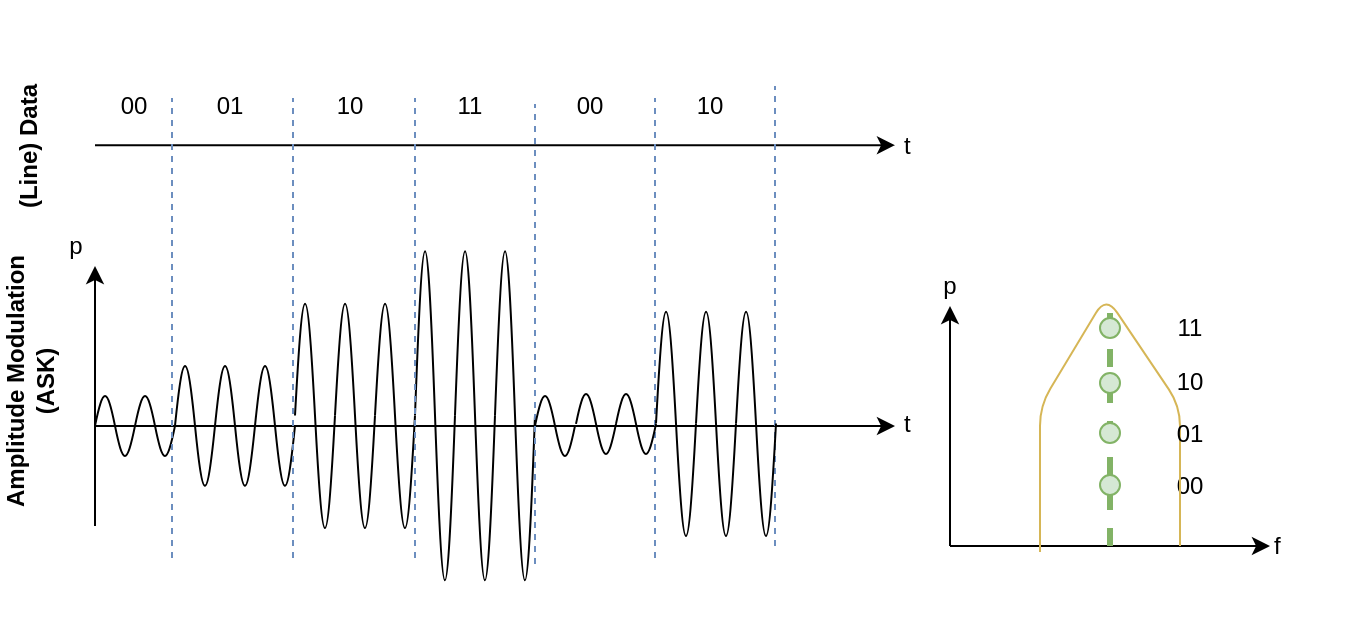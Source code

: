 <mxfile version="13.7.3" type="device"><diagram id="D77LuIMrIVXQT6xDRtMw" name="Seite-1"><mxGraphModel dx="782" dy="580" grid="1" gridSize="10" guides="1" tooltips="1" connect="1" arrows="1" fold="1" page="1" pageScale="1" pageWidth="827" pageHeight="1169" math="0" shadow="0"><root><mxCell id="0"/><mxCell id="1" parent="0"/><mxCell id="VUYUtJDrXkThxqOl_nh--1" value="" style="endArrow=classic;html=1;" edge="1" parent="1"><mxGeometry width="50" height="50" relative="1" as="geometry"><mxPoint x="85.5" y="250" as="sourcePoint"/><mxPoint x="485.5" y="250" as="targetPoint"/></mxGeometry></mxCell><mxCell id="VUYUtJDrXkThxqOl_nh--2" value="" style="endArrow=classic;html=1;" edge="1" parent="1"><mxGeometry width="50" height="50" relative="1" as="geometry"><mxPoint x="85.5" y="300" as="sourcePoint"/><mxPoint x="85.5" y="170" as="targetPoint"/></mxGeometry></mxCell><mxCell id="VUYUtJDrXkThxqOl_nh--3" value="p" style="text;html=1;strokeColor=none;fillColor=none;align=center;verticalAlign=middle;whiteSpace=wrap;rounded=0;" vertex="1" parent="1"><mxGeometry x="55.5" y="150" width="40" height="20" as="geometry"/></mxCell><mxCell id="VUYUtJDrXkThxqOl_nh--4" value="t" style="text;html=1;strokeColor=none;fillColor=none;align=left;verticalAlign=middle;whiteSpace=wrap;rounded=0;" vertex="1" parent="1"><mxGeometry x="488" y="239" width="40" height="20" as="geometry"/></mxCell><mxCell id="VUYUtJDrXkThxqOl_nh--5" value="" style="endArrow=classic;html=1;" edge="1" parent="1"><mxGeometry width="50" height="50" relative="1" as="geometry"><mxPoint x="513" y="310" as="sourcePoint"/><mxPoint x="673" y="310" as="targetPoint"/></mxGeometry></mxCell><mxCell id="VUYUtJDrXkThxqOl_nh--6" value="" style="endArrow=classic;html=1;" edge="1" parent="1"><mxGeometry width="50" height="50" relative="1" as="geometry"><mxPoint x="513" y="310" as="sourcePoint"/><mxPoint x="513" y="190" as="targetPoint"/></mxGeometry></mxCell><mxCell id="VUYUtJDrXkThxqOl_nh--7" value="p" style="text;html=1;strokeColor=none;fillColor=none;align=center;verticalAlign=middle;whiteSpace=wrap;rounded=0;" vertex="1" parent="1"><mxGeometry x="493" y="170" width="40" height="20" as="geometry"/></mxCell><mxCell id="VUYUtJDrXkThxqOl_nh--8" value="f" style="text;html=1;strokeColor=none;fillColor=none;align=left;verticalAlign=middle;whiteSpace=wrap;rounded=0;" vertex="1" parent="1"><mxGeometry x="673" y="300" width="40" height="20" as="geometry"/></mxCell><mxCell id="VUYUtJDrXkThxqOl_nh--9" value="" style="pointerEvents=1;verticalLabelPosition=bottom;shadow=0;dashed=0;align=center;html=1;verticalAlign=top;shape=mxgraph.electrical.waveforms.sine_wave;" vertex="1" parent="1"><mxGeometry x="85.5" y="230" width="20" height="40" as="geometry"/></mxCell><mxCell id="VUYUtJDrXkThxqOl_nh--10" value="" style="pointerEvents=1;verticalLabelPosition=bottom;shadow=0;dashed=0;align=center;html=1;verticalAlign=top;shape=mxgraph.electrical.waveforms.sine_wave;" vertex="1" parent="1"><mxGeometry x="105.5" y="230" width="20" height="40" as="geometry"/></mxCell><mxCell id="VUYUtJDrXkThxqOl_nh--11" value="" style="pointerEvents=1;verticalLabelPosition=bottom;shadow=0;dashed=0;align=center;html=1;verticalAlign=top;shape=mxgraph.electrical.waveforms.sine_wave;" vertex="1" parent="1"><mxGeometry x="145.5" y="210" width="20" height="80" as="geometry"/></mxCell><mxCell id="VUYUtJDrXkThxqOl_nh--12" value="" style="pointerEvents=1;verticalLabelPosition=bottom;shadow=0;dashed=0;align=center;html=1;verticalAlign=top;shape=mxgraph.electrical.waveforms.sine_wave;" vertex="1" parent="1"><mxGeometry x="125.5" y="210" width="20" height="80" as="geometry"/></mxCell><mxCell id="VUYUtJDrXkThxqOl_nh--13" value="" style="pointerEvents=1;verticalLabelPosition=bottom;shadow=0;dashed=0;align=center;html=1;verticalAlign=top;shape=mxgraph.electrical.waveforms.sine_wave;" vertex="1" parent="1"><mxGeometry x="165.5" y="210" width="20" height="80" as="geometry"/></mxCell><mxCell id="VUYUtJDrXkThxqOl_nh--14" value="" style="pointerEvents=1;verticalLabelPosition=bottom;shadow=0;dashed=0;align=center;html=1;verticalAlign=top;shape=mxgraph.electrical.waveforms.sine_wave;" vertex="1" parent="1"><mxGeometry x="185.5" y="170" width="20" height="150" as="geometry"/></mxCell><mxCell id="VUYUtJDrXkThxqOl_nh--15" value="" style="pointerEvents=1;verticalLabelPosition=bottom;shadow=0;dashed=0;align=center;html=1;verticalAlign=top;shape=mxgraph.electrical.waveforms.sine_wave;" vertex="1" parent="1"><mxGeometry x="225.5" y="170" width="20" height="150" as="geometry"/></mxCell><mxCell id="VUYUtJDrXkThxqOl_nh--16" value="" style="pointerEvents=1;verticalLabelPosition=bottom;shadow=0;dashed=0;align=center;html=1;verticalAlign=top;shape=mxgraph.electrical.waveforms.sine_wave;" vertex="1" parent="1"><mxGeometry x="205.5" y="170" width="20" height="150" as="geometry"/></mxCell><mxCell id="VUYUtJDrXkThxqOl_nh--17" value="" style="pointerEvents=1;verticalLabelPosition=bottom;shadow=0;dashed=0;align=center;html=1;verticalAlign=top;shape=mxgraph.electrical.waveforms.sine_wave;" vertex="1" parent="1"><mxGeometry x="245.5" y="135" width="20" height="220" as="geometry"/></mxCell><mxCell id="VUYUtJDrXkThxqOl_nh--18" value="" style="pointerEvents=1;verticalLabelPosition=bottom;shadow=0;dashed=0;align=center;html=1;verticalAlign=top;shape=mxgraph.electrical.waveforms.sine_wave;" vertex="1" parent="1"><mxGeometry x="265.5" y="135" width="20" height="220" as="geometry"/></mxCell><mxCell id="VUYUtJDrXkThxqOl_nh--20" value="" style="pointerEvents=1;verticalLabelPosition=bottom;shadow=0;dashed=0;align=center;html=1;verticalAlign=top;shape=mxgraph.electrical.waveforms.sine_wave;" vertex="1" parent="1"><mxGeometry x="285.5" y="135" width="20" height="220" as="geometry"/></mxCell><mxCell id="VUYUtJDrXkThxqOl_nh--27" value="Amplitude Modulation (ASK)" style="text;html=1;strokeColor=none;fillColor=none;align=center;verticalAlign=middle;whiteSpace=wrap;rounded=0;rotation=-90;fontStyle=1" vertex="1" parent="1"><mxGeometry x="-20" y="217.5" width="145" height="20" as="geometry"/></mxCell><mxCell id="VUYUtJDrXkThxqOl_nh--28" value="(Line) Data" style="text;html=1;strokeColor=none;fillColor=none;align=center;verticalAlign=middle;whiteSpace=wrap;rounded=0;rotation=-90;fontStyle=1" vertex="1" parent="1"><mxGeometry x="-20" y="100" width="145" height="20" as="geometry"/></mxCell><mxCell id="VUYUtJDrXkThxqOl_nh--29" value="" style="endArrow=classic;html=1;" edge="1" parent="1"><mxGeometry width="50" height="50" relative="1" as="geometry"><mxPoint x="85.5" y="109.58" as="sourcePoint"/><mxPoint x="485.5" y="109.58" as="targetPoint"/></mxGeometry></mxCell><mxCell id="VUYUtJDrXkThxqOl_nh--30" value="t" style="text;html=1;strokeColor=none;fillColor=none;align=left;verticalAlign=middle;whiteSpace=wrap;rounded=0;" vertex="1" parent="1"><mxGeometry x="488" y="100" width="40" height="20" as="geometry"/></mxCell><mxCell id="VUYUtJDrXkThxqOl_nh--31" value="00" style="text;html=1;strokeColor=none;fillColor=none;align=center;verticalAlign=middle;whiteSpace=wrap;rounded=0;" vertex="1" parent="1"><mxGeometry x="85" y="80" width="40" height="20" as="geometry"/></mxCell><mxCell id="VUYUtJDrXkThxqOl_nh--32" value="01" style="text;html=1;strokeColor=none;fillColor=none;align=center;verticalAlign=middle;whiteSpace=wrap;rounded=0;" vertex="1" parent="1"><mxGeometry x="133" y="80" width="40" height="20" as="geometry"/></mxCell><mxCell id="VUYUtJDrXkThxqOl_nh--33" value="10" style="text;html=1;strokeColor=none;fillColor=none;align=center;verticalAlign=middle;whiteSpace=wrap;rounded=0;" vertex="1" parent="1"><mxGeometry x="193" y="80" width="40" height="20" as="geometry"/></mxCell><mxCell id="VUYUtJDrXkThxqOl_nh--34" value="11" style="text;html=1;strokeColor=none;fillColor=none;align=center;verticalAlign=middle;whiteSpace=wrap;rounded=0;" vertex="1" parent="1"><mxGeometry x="253" y="80" width="40" height="20" as="geometry"/></mxCell><mxCell id="VUYUtJDrXkThxqOl_nh--35" value="00" style="text;html=1;strokeColor=none;fillColor=none;align=center;verticalAlign=middle;whiteSpace=wrap;rounded=0;" vertex="1" parent="1"><mxGeometry x="313" y="80" width="40" height="20" as="geometry"/></mxCell><mxCell id="VUYUtJDrXkThxqOl_nh--36" value="10" style="text;html=1;strokeColor=none;fillColor=none;align=center;verticalAlign=middle;whiteSpace=wrap;rounded=0;" vertex="1" parent="1"><mxGeometry x="373" y="80" width="40" height="20" as="geometry"/></mxCell><mxCell id="VUYUtJDrXkThxqOl_nh--37" value="" style="endArrow=none;dashed=1;html=1;fillColor=#d5e8d4;strokeColor=#82b366;strokeWidth=3;" edge="1" source="VUYUtJDrXkThxqOl_nh--39" parent="1"><mxGeometry width="50" height="50" relative="1" as="geometry"><mxPoint x="593" y="310" as="sourcePoint"/><mxPoint x="593" y="190" as="targetPoint"/></mxGeometry></mxCell><mxCell id="VUYUtJDrXkThxqOl_nh--38" value="" style="ellipse;whiteSpace=wrap;html=1;aspect=fixed;align=left;fillColor=#d5e8d4;strokeColor=#82b366;" vertex="1" parent="1"><mxGeometry x="588" y="196" width="10" height="10" as="geometry"/></mxCell><mxCell id="VUYUtJDrXkThxqOl_nh--39" value="" style="ellipse;whiteSpace=wrap;html=1;aspect=fixed;align=left;fillColor=#d5e8d4;strokeColor=#82b366;" vertex="1" parent="1"><mxGeometry x="588" y="274.5" width="10" height="10" as="geometry"/></mxCell><mxCell id="VUYUtJDrXkThxqOl_nh--40" value="" style="endArrow=none;dashed=1;html=1;fillColor=#d5e8d4;strokeColor=#82b366;strokeWidth=3;" edge="1" target="VUYUtJDrXkThxqOl_nh--39" parent="1"><mxGeometry width="50" height="50" relative="1" as="geometry"><mxPoint x="593" y="310" as="sourcePoint"/><mxPoint x="593" y="190" as="targetPoint"/></mxGeometry></mxCell><mxCell id="VUYUtJDrXkThxqOl_nh--41" value="00" style="text;html=1;strokeColor=none;fillColor=none;align=center;verticalAlign=middle;whiteSpace=wrap;rounded=0;" vertex="1" parent="1"><mxGeometry x="613" y="269.5" width="40" height="20" as="geometry"/></mxCell><mxCell id="VUYUtJDrXkThxqOl_nh--43" value="" style="endArrow=none;html=1;fillColor=#fff2cc;sketch=0;orthogonalLoop=0;strokeColor=#d6b656;" edge="1" parent="1"><mxGeometry width="50" height="50" relative="1" as="geometry"><mxPoint x="558" y="313" as="sourcePoint"/><mxPoint x="628" y="310" as="targetPoint"/><Array as="points"><mxPoint x="558" y="240"/><mxPoint x="591" y="185"/><mxPoint x="628" y="240"/></Array></mxGeometry></mxCell><mxCell id="VUYUtJDrXkThxqOl_nh--44" value="" style="ellipse;whiteSpace=wrap;html=1;aspect=fixed;align=left;fillColor=#d5e8d4;strokeColor=#82b366;" vertex="1" parent="1"><mxGeometry x="588" y="223.5" width="10" height="10" as="geometry"/></mxCell><mxCell id="VUYUtJDrXkThxqOl_nh--45" value="" style="ellipse;whiteSpace=wrap;html=1;aspect=fixed;align=left;fillColor=#d5e8d4;strokeColor=#82b366;" vertex="1" parent="1"><mxGeometry x="588" y="248.5" width="10" height="10" as="geometry"/></mxCell><mxCell id="VUYUtJDrXkThxqOl_nh--47" value="01" style="text;html=1;strokeColor=none;fillColor=none;align=center;verticalAlign=middle;whiteSpace=wrap;rounded=0;" vertex="1" parent="1"><mxGeometry x="613" y="243.5" width="40" height="20" as="geometry"/></mxCell><mxCell id="VUYUtJDrXkThxqOl_nh--48" value="10" style="text;html=1;strokeColor=none;fillColor=none;align=center;verticalAlign=middle;whiteSpace=wrap;rounded=0;" vertex="1" parent="1"><mxGeometry x="613" y="217.5" width="40" height="20" as="geometry"/></mxCell><mxCell id="VUYUtJDrXkThxqOl_nh--49" value="11" style="text;html=1;strokeColor=none;fillColor=none;align=center;verticalAlign=middle;whiteSpace=wrap;rounded=0;" vertex="1" parent="1"><mxGeometry x="613" y="191" width="40" height="20" as="geometry"/></mxCell><mxCell id="VUYUtJDrXkThxqOl_nh--50" value="" style="endArrow=none;dashed=1;html=1;fillColor=#dae8fc;strokeColor=#6c8ebf;" edge="1" parent="1"><mxGeometry width="50" height="50" relative="1" as="geometry"><mxPoint x="184.5" y="316" as="sourcePoint"/><mxPoint x="184.5" y="86" as="targetPoint"/></mxGeometry></mxCell><mxCell id="VUYUtJDrXkThxqOl_nh--51" value="" style="endArrow=none;dashed=1;html=1;fillColor=#dae8fc;strokeColor=#6c8ebf;" edge="1" parent="1"><mxGeometry width="50" height="50" relative="1" as="geometry"><mxPoint x="245.5" y="316" as="sourcePoint"/><mxPoint x="245.5" y="86" as="targetPoint"/></mxGeometry></mxCell><mxCell id="VUYUtJDrXkThxqOl_nh--52" value="" style="endArrow=none;dashed=1;html=1;fillColor=#dae8fc;strokeColor=#6c8ebf;" edge="1" parent="1"><mxGeometry width="50" height="50" relative="1" as="geometry"><mxPoint x="124" y="316" as="sourcePoint"/><mxPoint x="124" y="86" as="targetPoint"/></mxGeometry></mxCell><mxCell id="VUYUtJDrXkThxqOl_nh--53" value="" style="endArrow=none;dashed=1;html=1;fillColor=#dae8fc;strokeColor=#6c8ebf;" edge="1" parent="1"><mxGeometry width="50" height="50" relative="1" as="geometry"><mxPoint x="365.5" y="316" as="sourcePoint"/><mxPoint x="365.5" y="86" as="targetPoint"/></mxGeometry></mxCell><mxCell id="VUYUtJDrXkThxqOl_nh--54" value="" style="endArrow=none;dashed=1;html=1;fillColor=#dae8fc;strokeColor=#6c8ebf;" edge="1" parent="1"><mxGeometry width="50" height="50" relative="1" as="geometry"><mxPoint x="305.5" y="319" as="sourcePoint"/><mxPoint x="305.5" y="89" as="targetPoint"/></mxGeometry></mxCell><mxCell id="VUYUtJDrXkThxqOl_nh--55" value="" style="endArrow=none;dashed=1;html=1;fillColor=#dae8fc;strokeColor=#6c8ebf;" edge="1" parent="1"><mxGeometry width="50" height="50" relative="1" as="geometry"><mxPoint x="425.5" y="310" as="sourcePoint"/><mxPoint x="425.5" y="80" as="targetPoint"/></mxGeometry></mxCell><mxCell id="VUYUtJDrXkThxqOl_nh--56" value="" style="pointerEvents=1;verticalLabelPosition=bottom;shadow=0;dashed=0;align=center;html=1;verticalAlign=top;shape=mxgraph.electrical.waveforms.sine_wave;" vertex="1" parent="1"><mxGeometry x="305.5" y="230" width="20" height="40" as="geometry"/></mxCell><mxCell id="VUYUtJDrXkThxqOl_nh--57" value="" style="pointerEvents=1;verticalLabelPosition=bottom;shadow=0;dashed=0;align=center;html=1;verticalAlign=top;shape=mxgraph.electrical.waveforms.sine_wave;" vertex="1" parent="1"><mxGeometry x="326" y="229" width="20" height="40" as="geometry"/></mxCell><mxCell id="VUYUtJDrXkThxqOl_nh--61" value="" style="pointerEvents=1;verticalLabelPosition=bottom;shadow=0;dashed=0;align=center;html=1;verticalAlign=top;shape=mxgraph.electrical.waveforms.sine_wave;" vertex="1" parent="1"><mxGeometry x="346" y="229" width="20" height="40" as="geometry"/></mxCell><mxCell id="VUYUtJDrXkThxqOl_nh--62" value="" style="pointerEvents=1;verticalLabelPosition=bottom;shadow=0;dashed=0;align=center;html=1;verticalAlign=top;shape=mxgraph.electrical.waveforms.sine_wave;" vertex="1" parent="1"><mxGeometry x="366" y="174" width="20" height="150" as="geometry"/></mxCell><mxCell id="VUYUtJDrXkThxqOl_nh--63" value="" style="pointerEvents=1;verticalLabelPosition=bottom;shadow=0;dashed=0;align=center;html=1;verticalAlign=top;shape=mxgraph.electrical.waveforms.sine_wave;" vertex="1" parent="1"><mxGeometry x="406" y="174" width="20" height="150" as="geometry"/></mxCell><mxCell id="VUYUtJDrXkThxqOl_nh--64" value="" style="pointerEvents=1;verticalLabelPosition=bottom;shadow=0;dashed=0;align=center;html=1;verticalAlign=top;shape=mxgraph.electrical.waveforms.sine_wave;" vertex="1" parent="1"><mxGeometry x="386" y="174" width="20" height="150" as="geometry"/></mxCell></root></mxGraphModel></diagram></mxfile>